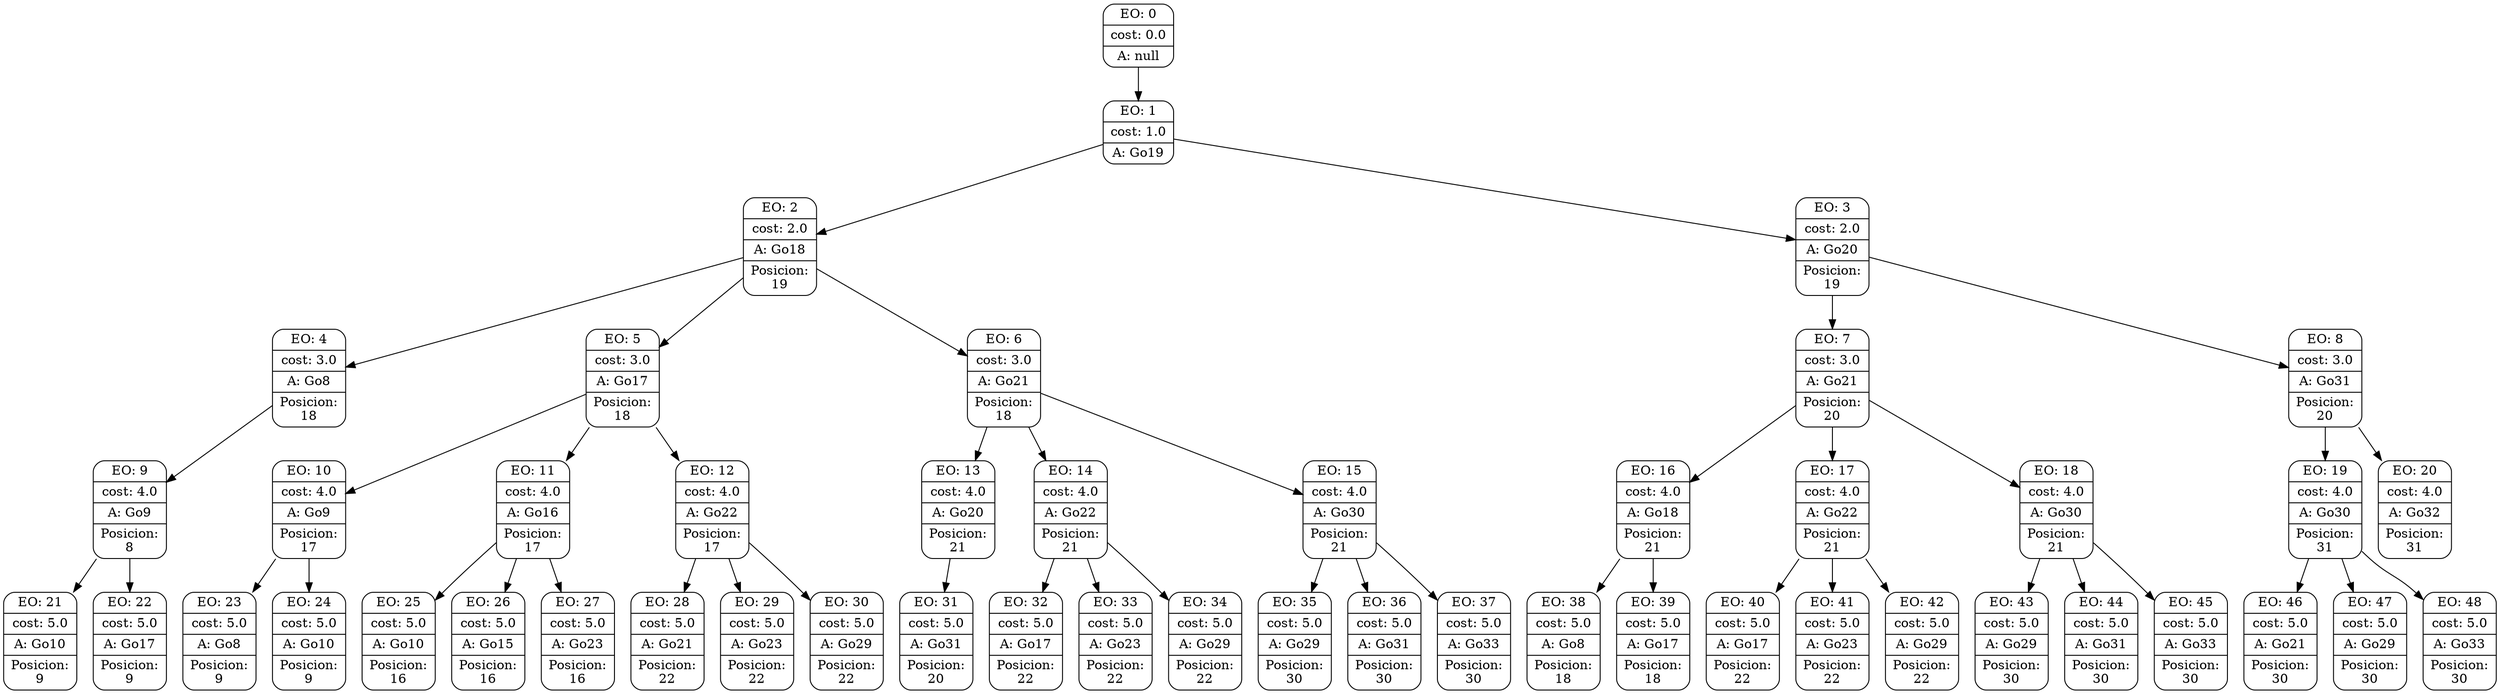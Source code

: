 digraph g {
node [shape = Mrecord];
nodo0[label="{EO: 0|cost: 0.0|A: null}"]
nodo1[label="{EO: 1|cost: 1.0|A: Go19}"]
nodo2[label="{EO: 2|cost: 2.0|A: Go18|Posicion:\n19}"]
nodo4[label="{EO: 4|cost: 3.0|A: Go8|Posicion:\n18}"]
nodo9[label="{EO: 9|cost: 4.0|A: Go9|Posicion:\n8}"]
nodo21[label="{EO: 21|cost: 5.0|A: Go10|Posicion:\n9}"]

nodo9 -> nodo21;
nodo22[label="{EO: 22|cost: 5.0|A: Go17|Posicion:\n9}"]

nodo9 -> nodo22;

nodo4 -> nodo9;

nodo2 -> nodo4;
nodo5[label="{EO: 5|cost: 3.0|A: Go17|Posicion:\n18}"]
nodo10[label="{EO: 10|cost: 4.0|A: Go9|Posicion:\n17}"]
nodo23[label="{EO: 23|cost: 5.0|A: Go8|Posicion:\n9}"]

nodo10 -> nodo23;
nodo24[label="{EO: 24|cost: 5.0|A: Go10|Posicion:\n9}"]

nodo10 -> nodo24;

nodo5 -> nodo10;
nodo11[label="{EO: 11|cost: 4.0|A: Go16|Posicion:\n17}"]
nodo25[label="{EO: 25|cost: 5.0|A: Go10|Posicion:\n16}"]

nodo11 -> nodo25;
nodo26[label="{EO: 26|cost: 5.0|A: Go15|Posicion:\n16}"]

nodo11 -> nodo26;
nodo27[label="{EO: 27|cost: 5.0|A: Go23|Posicion:\n16}"]

nodo11 -> nodo27;

nodo5 -> nodo11;
nodo12[label="{EO: 12|cost: 4.0|A: Go22|Posicion:\n17}"]
nodo28[label="{EO: 28|cost: 5.0|A: Go21|Posicion:\n22}"]

nodo12 -> nodo28;
nodo29[label="{EO: 29|cost: 5.0|A: Go23|Posicion:\n22}"]

nodo12 -> nodo29;
nodo30[label="{EO: 30|cost: 5.0|A: Go29|Posicion:\n22}"]

nodo12 -> nodo30;

nodo5 -> nodo12;

nodo2 -> nodo5;
nodo6[label="{EO: 6|cost: 3.0|A: Go21|Posicion:\n18}"]
nodo13[label="{EO: 13|cost: 4.0|A: Go20|Posicion:\n21}"]
nodo31[label="{EO: 31|cost: 5.0|A: Go31|Posicion:\n20}"]

nodo13 -> nodo31;

nodo6 -> nodo13;
nodo14[label="{EO: 14|cost: 4.0|A: Go22|Posicion:\n21}"]
nodo32[label="{EO: 32|cost: 5.0|A: Go17|Posicion:\n22}"]

nodo14 -> nodo32;
nodo33[label="{EO: 33|cost: 5.0|A: Go23|Posicion:\n22}"]

nodo14 -> nodo33;
nodo34[label="{EO: 34|cost: 5.0|A: Go29|Posicion:\n22}"]

nodo14 -> nodo34;

nodo6 -> nodo14;
nodo15[label="{EO: 15|cost: 4.0|A: Go30|Posicion:\n21}"]
nodo35[label="{EO: 35|cost: 5.0|A: Go29|Posicion:\n30}"]

nodo15 -> nodo35;
nodo36[label="{EO: 36|cost: 5.0|A: Go31|Posicion:\n30}"]

nodo15 -> nodo36;
nodo37[label="{EO: 37|cost: 5.0|A: Go33|Posicion:\n30}"]

nodo15 -> nodo37;

nodo6 -> nodo15;

nodo2 -> nodo6;

nodo1 -> nodo2;
nodo3[label="{EO: 3|cost: 2.0|A: Go20|Posicion:\n19}"]
nodo7[label="{EO: 7|cost: 3.0|A: Go21|Posicion:\n20}"]
nodo16[label="{EO: 16|cost: 4.0|A: Go18|Posicion:\n21}"]
nodo38[label="{EO: 38|cost: 5.0|A: Go8|Posicion:\n18}"]

nodo16 -> nodo38;
nodo39[label="{EO: 39|cost: 5.0|A: Go17|Posicion:\n18}"]

nodo16 -> nodo39;

nodo7 -> nodo16;
nodo17[label="{EO: 17|cost: 4.0|A: Go22|Posicion:\n21}"]
nodo40[label="{EO: 40|cost: 5.0|A: Go17|Posicion:\n22}"]

nodo17 -> nodo40;
nodo41[label="{EO: 41|cost: 5.0|A: Go23|Posicion:\n22}"]

nodo17 -> nodo41;
nodo42[label="{EO: 42|cost: 5.0|A: Go29|Posicion:\n22}"]

nodo17 -> nodo42;

nodo7 -> nodo17;
nodo18[label="{EO: 18|cost: 4.0|A: Go30|Posicion:\n21}"]
nodo43[label="{EO: 43|cost: 5.0|A: Go29|Posicion:\n30}"]

nodo18 -> nodo43;
nodo44[label="{EO: 44|cost: 5.0|A: Go31|Posicion:\n30}"]

nodo18 -> nodo44;
nodo45[label="{EO: 45|cost: 5.0|A: Go33|Posicion:\n30}"]

nodo18 -> nodo45;

nodo7 -> nodo18;

nodo3 -> nodo7;
nodo8[label="{EO: 8|cost: 3.0|A: Go31|Posicion:\n20}"]
nodo19[label="{EO: 19|cost: 4.0|A: Go30|Posicion:\n31}"]
nodo46[label="{EO: 46|cost: 5.0|A: Go21|Posicion:\n30}"]

nodo19 -> nodo46;
nodo47[label="{EO: 47|cost: 5.0|A: Go29|Posicion:\n30}"]

nodo19 -> nodo47;
nodo48[label="{EO: 48|cost: 5.0|A: Go33|Posicion:\n30}"]

nodo19 -> nodo48;

nodo8 -> nodo19;
nodo20[label="{EO: 20|cost: 4.0|A: Go32|Posicion:\n31}"]

nodo8 -> nodo20;

nodo3 -> nodo8;

nodo1 -> nodo3;

nodo0 -> nodo1;


}